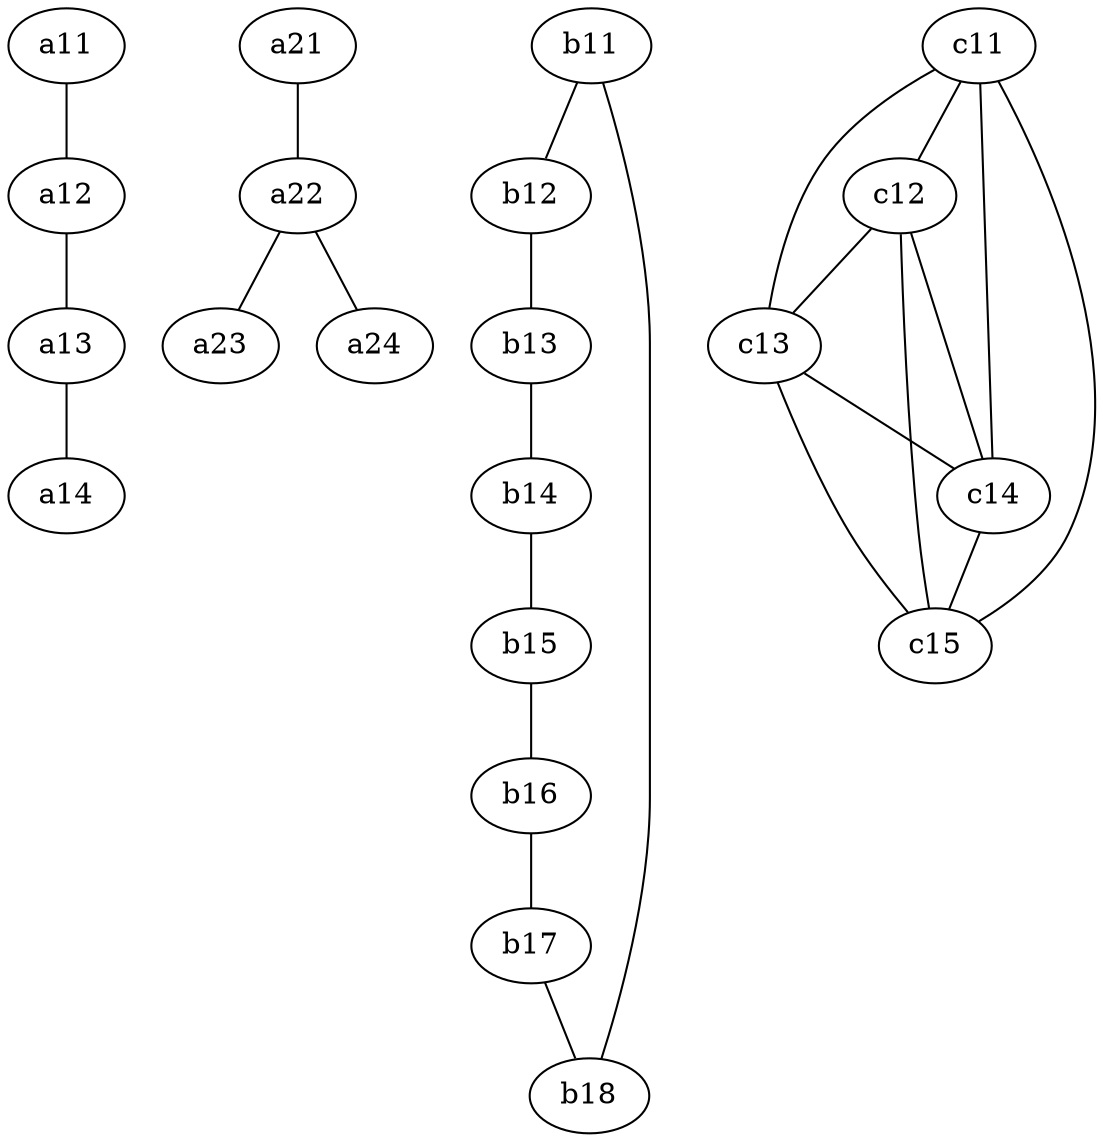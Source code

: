 graph {
    a11 -- a12 -- a13 -- a14;
    a21 -- a22 -- a23;
    a22 -- a24;

    b11 -- b12 -- b13 -- b14 -- b15 -- b16 -- b17 -- b18 -- b11;

    c11 -- c12 -- c13 -- c14 -- c15 -- c11;
    c11 -- c13 -- c15 -- c12 -- c14 -- c11;
}
